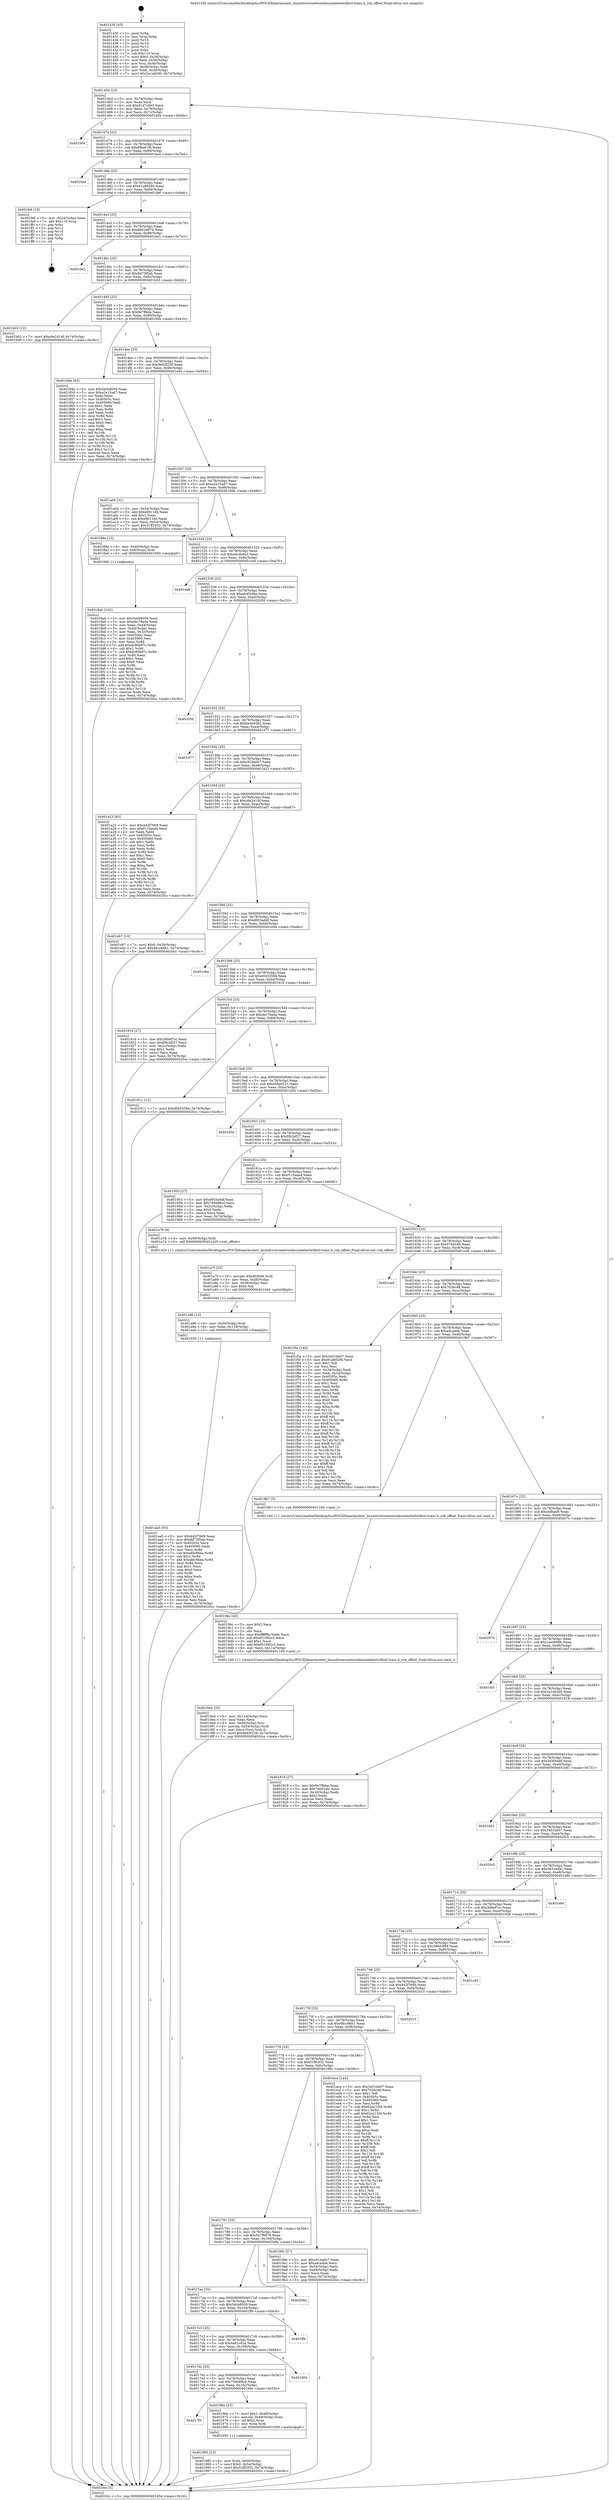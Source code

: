 digraph "0x401430" {
  label = "0x401430 (/mnt/c/Users/mathe/Desktop/tcc/POCII/binaries/extr_linuxdriversnetwirelessinteliwlwifiiwl-trans.h_rxb_offset_Final-ollvm.out::main(0))"
  labelloc = "t"
  node[shape=record]

  Entry [label="",width=0.3,height=0.3,shape=circle,fillcolor=black,style=filled]
  "0x40145d" [label="{
     0x40145d [23]\l
     | [instrs]\l
     &nbsp;&nbsp;0x40145d \<+3\>: mov -0x74(%rbp),%eax\l
     &nbsp;&nbsp;0x401460 \<+2\>: mov %eax,%ecx\l
     &nbsp;&nbsp;0x401462 \<+6\>: sub $0x81d7c903,%ecx\l
     &nbsp;&nbsp;0x401468 \<+3\>: mov %eax,-0x78(%rbp)\l
     &nbsp;&nbsp;0x40146b \<+3\>: mov %ecx,-0x7c(%rbp)\l
     &nbsp;&nbsp;0x40146e \<+6\>: je 0000000000401b0e \<main+0x6de\>\l
  }"]
  "0x401b0e" [label="{
     0x401b0e\l
  }", style=dashed]
  "0x401474" [label="{
     0x401474 [22]\l
     | [instrs]\l
     &nbsp;&nbsp;0x401474 \<+5\>: jmp 0000000000401479 \<main+0x49\>\l
     &nbsp;&nbsp;0x401479 \<+3\>: mov -0x78(%rbp),%eax\l
     &nbsp;&nbsp;0x40147c \<+5\>: sub $0x8f6e61f6,%eax\l
     &nbsp;&nbsp;0x401481 \<+3\>: mov %eax,-0x80(%rbp)\l
     &nbsp;&nbsp;0x401484 \<+6\>: je 0000000000401bed \<main+0x7bd\>\l
  }"]
  Exit [label="",width=0.3,height=0.3,shape=circle,fillcolor=black,style=filled,peripheries=2]
  "0x401bed" [label="{
     0x401bed\l
  }", style=dashed]
  "0x40148a" [label="{
     0x40148a [25]\l
     | [instrs]\l
     &nbsp;&nbsp;0x40148a \<+5\>: jmp 000000000040148f \<main+0x5f\>\l
     &nbsp;&nbsp;0x40148f \<+3\>: mov -0x78(%rbp),%eax\l
     &nbsp;&nbsp;0x401492 \<+5\>: sub $0x91a69280,%eax\l
     &nbsp;&nbsp;0x401497 \<+6\>: mov %eax,-0x84(%rbp)\l
     &nbsp;&nbsp;0x40149d \<+6\>: je 0000000000401fe6 \<main+0xbb6\>\l
  }"]
  "0x401aa5" [label="{
     0x401aa5 [93]\l
     | [instrs]\l
     &nbsp;&nbsp;0x401aa5 \<+5\>: mov $0x442f7669,%eax\l
     &nbsp;&nbsp;0x401aaa \<+5\>: mov $0x9d73f5ab,%esi\l
     &nbsp;&nbsp;0x401aaf \<+7\>: mov 0x40505c,%ecx\l
     &nbsp;&nbsp;0x401ab6 \<+7\>: mov 0x405060,%edx\l
     &nbsp;&nbsp;0x401abd \<+3\>: mov %ecx,%r8d\l
     &nbsp;&nbsp;0x401ac0 \<+7\>: sub $0xafdc9bea,%r8d\l
     &nbsp;&nbsp;0x401ac7 \<+4\>: sub $0x1,%r8d\l
     &nbsp;&nbsp;0x401acb \<+7\>: add $0xafdc9bea,%r8d\l
     &nbsp;&nbsp;0x401ad2 \<+4\>: imul %r8d,%ecx\l
     &nbsp;&nbsp;0x401ad6 \<+3\>: and $0x1,%ecx\l
     &nbsp;&nbsp;0x401ad9 \<+3\>: cmp $0x0,%ecx\l
     &nbsp;&nbsp;0x401adc \<+4\>: sete %r9b\l
     &nbsp;&nbsp;0x401ae0 \<+3\>: cmp $0xa,%edx\l
     &nbsp;&nbsp;0x401ae3 \<+4\>: setl %r10b\l
     &nbsp;&nbsp;0x401ae7 \<+3\>: mov %r9b,%r11b\l
     &nbsp;&nbsp;0x401aea \<+3\>: and %r10b,%r11b\l
     &nbsp;&nbsp;0x401aed \<+3\>: xor %r10b,%r9b\l
     &nbsp;&nbsp;0x401af0 \<+3\>: or %r9b,%r11b\l
     &nbsp;&nbsp;0x401af3 \<+4\>: test $0x1,%r11b\l
     &nbsp;&nbsp;0x401af7 \<+3\>: cmovne %esi,%eax\l
     &nbsp;&nbsp;0x401afa \<+3\>: mov %eax,-0x74(%rbp)\l
     &nbsp;&nbsp;0x401afd \<+5\>: jmp 00000000004020cc \<main+0xc9c\>\l
  }"]
  "0x401fe6" [label="{
     0x401fe6 [19]\l
     | [instrs]\l
     &nbsp;&nbsp;0x401fe6 \<+3\>: mov -0x24(%rbp),%eax\l
     &nbsp;&nbsp;0x401fe9 \<+7\>: add $0x110,%rsp\l
     &nbsp;&nbsp;0x401ff0 \<+1\>: pop %rbx\l
     &nbsp;&nbsp;0x401ff1 \<+2\>: pop %r12\l
     &nbsp;&nbsp;0x401ff3 \<+2\>: pop %r14\l
     &nbsp;&nbsp;0x401ff5 \<+2\>: pop %r15\l
     &nbsp;&nbsp;0x401ff7 \<+1\>: pop %rbp\l
     &nbsp;&nbsp;0x401ff8 \<+1\>: ret\l
  }"]
  "0x4014a3" [label="{
     0x4014a3 [25]\l
     | [instrs]\l
     &nbsp;&nbsp;0x4014a3 \<+5\>: jmp 00000000004014a8 \<main+0x78\>\l
     &nbsp;&nbsp;0x4014a8 \<+3\>: mov -0x78(%rbp),%eax\l
     &nbsp;&nbsp;0x4014ab \<+5\>: sub $0x9b43487d,%eax\l
     &nbsp;&nbsp;0x4014b0 \<+6\>: mov %eax,-0x88(%rbp)\l
     &nbsp;&nbsp;0x4014b6 \<+6\>: je 0000000000401be1 \<main+0x7b1\>\l
  }"]
  "0x401a96" [label="{
     0x401a96 [15]\l
     | [instrs]\l
     &nbsp;&nbsp;0x401a96 \<+4\>: mov -0x50(%rbp),%rdi\l
     &nbsp;&nbsp;0x401a9a \<+6\>: mov %eax,-0x118(%rbp)\l
     &nbsp;&nbsp;0x401aa0 \<+5\>: call 0000000000401030 \<free@plt\>\l
     | [calls]\l
     &nbsp;&nbsp;0x401030 \{1\} (unknown)\l
  }"]
  "0x401be1" [label="{
     0x401be1\l
  }", style=dashed]
  "0x4014bc" [label="{
     0x4014bc [25]\l
     | [instrs]\l
     &nbsp;&nbsp;0x4014bc \<+5\>: jmp 00000000004014c1 \<main+0x91\>\l
     &nbsp;&nbsp;0x4014c1 \<+3\>: mov -0x78(%rbp),%eax\l
     &nbsp;&nbsp;0x4014c4 \<+5\>: sub $0x9d73f5ab,%eax\l
     &nbsp;&nbsp;0x4014c9 \<+6\>: mov %eax,-0x8c(%rbp)\l
     &nbsp;&nbsp;0x4014cf \<+6\>: je 0000000000401b02 \<main+0x6d2\>\l
  }"]
  "0x401a7f" [label="{
     0x401a7f [23]\l
     | [instrs]\l
     &nbsp;&nbsp;0x401a7f \<+10\>: movabs $0x4030d6,%rdi\l
     &nbsp;&nbsp;0x401a89 \<+3\>: mov %eax,-0x58(%rbp)\l
     &nbsp;&nbsp;0x401a8c \<+3\>: mov -0x58(%rbp),%esi\l
     &nbsp;&nbsp;0x401a8f \<+2\>: mov $0x0,%al\l
     &nbsp;&nbsp;0x401a91 \<+5\>: call 0000000000401040 \<printf@plt\>\l
     | [calls]\l
     &nbsp;&nbsp;0x401040 \{1\} (unknown)\l
  }"]
  "0x401b02" [label="{
     0x401b02 [12]\l
     | [instrs]\l
     &nbsp;&nbsp;0x401b02 \<+7\>: movl $0xc6e2414f,-0x74(%rbp)\l
     &nbsp;&nbsp;0x401b09 \<+5\>: jmp 00000000004020cc \<main+0xc9c\>\l
  }"]
  "0x4014d5" [label="{
     0x4014d5 [25]\l
     | [instrs]\l
     &nbsp;&nbsp;0x4014d5 \<+5\>: jmp 00000000004014da \<main+0xaa\>\l
     &nbsp;&nbsp;0x4014da \<+3\>: mov -0x78(%rbp),%eax\l
     &nbsp;&nbsp;0x4014dd \<+5\>: sub $0x9e7ffebe,%eax\l
     &nbsp;&nbsp;0x4014e2 \<+6\>: mov %eax,-0x90(%rbp)\l
     &nbsp;&nbsp;0x4014e8 \<+6\>: je 000000000040184b \<main+0x41b\>\l
  }"]
  "0x4019e4" [label="{
     0x4019e4 [32]\l
     | [instrs]\l
     &nbsp;&nbsp;0x4019e4 \<+6\>: mov -0x114(%rbp),%ecx\l
     &nbsp;&nbsp;0x4019ea \<+3\>: imul %eax,%ecx\l
     &nbsp;&nbsp;0x4019ed \<+4\>: mov -0x50(%rbp),%rsi\l
     &nbsp;&nbsp;0x4019f1 \<+4\>: movslq -0x54(%rbp),%rdi\l
     &nbsp;&nbsp;0x4019f5 \<+3\>: mov %ecx,(%rsi,%rdi,4)\l
     &nbsp;&nbsp;0x4019f8 \<+7\>: movl $0x9e93f228,-0x74(%rbp)\l
     &nbsp;&nbsp;0x4019ff \<+5\>: jmp 00000000004020cc \<main+0xc9c\>\l
  }"]
  "0x40184b" [label="{
     0x40184b [83]\l
     | [instrs]\l
     &nbsp;&nbsp;0x40184b \<+5\>: mov $0x5dcb8059,%eax\l
     &nbsp;&nbsp;0x401850 \<+5\>: mov $0xa2e15ad7,%ecx\l
     &nbsp;&nbsp;0x401855 \<+2\>: xor %edx,%edx\l
     &nbsp;&nbsp;0x401857 \<+7\>: mov 0x40505c,%esi\l
     &nbsp;&nbsp;0x40185e \<+7\>: mov 0x405060,%edi\l
     &nbsp;&nbsp;0x401865 \<+3\>: sub $0x1,%edx\l
     &nbsp;&nbsp;0x401868 \<+3\>: mov %esi,%r8d\l
     &nbsp;&nbsp;0x40186b \<+3\>: add %edx,%r8d\l
     &nbsp;&nbsp;0x40186e \<+4\>: imul %r8d,%esi\l
     &nbsp;&nbsp;0x401872 \<+3\>: and $0x1,%esi\l
     &nbsp;&nbsp;0x401875 \<+3\>: cmp $0x0,%esi\l
     &nbsp;&nbsp;0x401878 \<+4\>: sete %r9b\l
     &nbsp;&nbsp;0x40187c \<+3\>: cmp $0xa,%edi\l
     &nbsp;&nbsp;0x40187f \<+4\>: setl %r10b\l
     &nbsp;&nbsp;0x401883 \<+3\>: mov %r9b,%r11b\l
     &nbsp;&nbsp;0x401886 \<+3\>: and %r10b,%r11b\l
     &nbsp;&nbsp;0x401889 \<+3\>: xor %r10b,%r9b\l
     &nbsp;&nbsp;0x40188c \<+3\>: or %r9b,%r11b\l
     &nbsp;&nbsp;0x40188f \<+4\>: test $0x1,%r11b\l
     &nbsp;&nbsp;0x401893 \<+3\>: cmovne %ecx,%eax\l
     &nbsp;&nbsp;0x401896 \<+3\>: mov %eax,-0x74(%rbp)\l
     &nbsp;&nbsp;0x401899 \<+5\>: jmp 00000000004020cc \<main+0xc9c\>\l
  }"]
  "0x4014ee" [label="{
     0x4014ee [25]\l
     | [instrs]\l
     &nbsp;&nbsp;0x4014ee \<+5\>: jmp 00000000004014f3 \<main+0xc3\>\l
     &nbsp;&nbsp;0x4014f3 \<+3\>: mov -0x78(%rbp),%eax\l
     &nbsp;&nbsp;0x4014f6 \<+5\>: sub $0x9e93f228,%eax\l
     &nbsp;&nbsp;0x4014fb \<+6\>: mov %eax,-0x94(%rbp)\l
     &nbsp;&nbsp;0x401501 \<+6\>: je 0000000000401a04 \<main+0x5d4\>\l
  }"]
  "0x4019bc" [label="{
     0x4019bc [40]\l
     | [instrs]\l
     &nbsp;&nbsp;0x4019bc \<+5\>: mov $0x2,%ecx\l
     &nbsp;&nbsp;0x4019c1 \<+1\>: cltd\l
     &nbsp;&nbsp;0x4019c2 \<+2\>: idiv %ecx\l
     &nbsp;&nbsp;0x4019c4 \<+6\>: imul $0xfffffffe,%edx,%ecx\l
     &nbsp;&nbsp;0x4019ca \<+6\>: sub $0xd51092c3,%ecx\l
     &nbsp;&nbsp;0x4019d0 \<+3\>: add $0x1,%ecx\l
     &nbsp;&nbsp;0x4019d3 \<+6\>: add $0xd51092c3,%ecx\l
     &nbsp;&nbsp;0x4019d9 \<+6\>: mov %ecx,-0x114(%rbp)\l
     &nbsp;&nbsp;0x4019df \<+5\>: call 0000000000401160 \<next_i\>\l
     | [calls]\l
     &nbsp;&nbsp;0x401160 \{1\} (/mnt/c/Users/mathe/Desktop/tcc/POCII/binaries/extr_linuxdriversnetwirelessinteliwlwifiiwl-trans.h_rxb_offset_Final-ollvm.out::next_i)\l
  }"]
  "0x401a04" [label="{
     0x401a04 [31]\l
     | [instrs]\l
     &nbsp;&nbsp;0x401a04 \<+3\>: mov -0x54(%rbp),%eax\l
     &nbsp;&nbsp;0x401a07 \<+5\>: add $0xe9911d4,%eax\l
     &nbsp;&nbsp;0x401a0c \<+3\>: add $0x1,%eax\l
     &nbsp;&nbsp;0x401a0f \<+5\>: sub $0xe9911d4,%eax\l
     &nbsp;&nbsp;0x401a14 \<+3\>: mov %eax,-0x54(%rbp)\l
     &nbsp;&nbsp;0x401a17 \<+7\>: movl $0x51ff1832,-0x74(%rbp)\l
     &nbsp;&nbsp;0x401a1e \<+5\>: jmp 00000000004020cc \<main+0xc9c\>\l
  }"]
  "0x401507" [label="{
     0x401507 [25]\l
     | [instrs]\l
     &nbsp;&nbsp;0x401507 \<+5\>: jmp 000000000040150c \<main+0xdc\>\l
     &nbsp;&nbsp;0x40150c \<+3\>: mov -0x78(%rbp),%eax\l
     &nbsp;&nbsp;0x40150f \<+5\>: sub $0xa2e15ad7,%eax\l
     &nbsp;&nbsp;0x401514 \<+6\>: mov %eax,-0x98(%rbp)\l
     &nbsp;&nbsp;0x40151a \<+6\>: je 000000000040189e \<main+0x46e\>\l
  }"]
  "0x401985" [label="{
     0x401985 [23]\l
     | [instrs]\l
     &nbsp;&nbsp;0x401985 \<+4\>: mov %rax,-0x50(%rbp)\l
     &nbsp;&nbsp;0x401989 \<+7\>: movl $0x0,-0x54(%rbp)\l
     &nbsp;&nbsp;0x401990 \<+7\>: movl $0x51ff1832,-0x74(%rbp)\l
     &nbsp;&nbsp;0x401997 \<+5\>: jmp 00000000004020cc \<main+0xc9c\>\l
  }"]
  "0x40189e" [label="{
     0x40189e [13]\l
     | [instrs]\l
     &nbsp;&nbsp;0x40189e \<+4\>: mov -0x40(%rbp),%rax\l
     &nbsp;&nbsp;0x4018a2 \<+4\>: mov 0x8(%rax),%rdi\l
     &nbsp;&nbsp;0x4018a6 \<+5\>: call 0000000000401060 \<atoi@plt\>\l
     | [calls]\l
     &nbsp;&nbsp;0x401060 \{1\} (unknown)\l
  }"]
  "0x401520" [label="{
     0x401520 [25]\l
     | [instrs]\l
     &nbsp;&nbsp;0x401520 \<+5\>: jmp 0000000000401525 \<main+0xf5\>\l
     &nbsp;&nbsp;0x401525 \<+3\>: mov -0x78(%rbp),%eax\l
     &nbsp;&nbsp;0x401528 \<+5\>: sub $0xa4c4bda2,%eax\l
     &nbsp;&nbsp;0x40152d \<+6\>: mov %eax,-0x9c(%rbp)\l
     &nbsp;&nbsp;0x401533 \<+6\>: je 0000000000401ea6 \<main+0xa76\>\l
  }"]
  "0x4017f5" [label="{
     0x4017f5\l
  }", style=dashed]
  "0x401ea6" [label="{
     0x401ea6\l
  }", style=dashed]
  "0x401539" [label="{
     0x401539 [25]\l
     | [instrs]\l
     &nbsp;&nbsp;0x401539 \<+5\>: jmp 000000000040153e \<main+0x10e\>\l
     &nbsp;&nbsp;0x40153e \<+3\>: mov -0x78(%rbp),%eax\l
     &nbsp;&nbsp;0x401541 \<+5\>: sub $0xab45c9ae,%eax\l
     &nbsp;&nbsp;0x401546 \<+6\>: mov %eax,-0xa0(%rbp)\l
     &nbsp;&nbsp;0x40154c \<+6\>: je 0000000000402050 \<main+0xc20\>\l
  }"]
  "0x40196e" [label="{
     0x40196e [23]\l
     | [instrs]\l
     &nbsp;&nbsp;0x40196e \<+7\>: movl $0x1,-0x48(%rbp)\l
     &nbsp;&nbsp;0x401975 \<+4\>: movslq -0x48(%rbp),%rax\l
     &nbsp;&nbsp;0x401979 \<+4\>: shl $0x2,%rax\l
     &nbsp;&nbsp;0x40197d \<+3\>: mov %rax,%rdi\l
     &nbsp;&nbsp;0x401980 \<+5\>: call 0000000000401050 \<malloc@plt\>\l
     | [calls]\l
     &nbsp;&nbsp;0x401050 \{1\} (unknown)\l
  }"]
  "0x402050" [label="{
     0x402050\l
  }", style=dashed]
  "0x401552" [label="{
     0x401552 [25]\l
     | [instrs]\l
     &nbsp;&nbsp;0x401552 \<+5\>: jmp 0000000000401557 \<main+0x127\>\l
     &nbsp;&nbsp;0x401557 \<+3\>: mov -0x78(%rbp),%eax\l
     &nbsp;&nbsp;0x40155a \<+5\>: sub $0xbe4e93b2,%eax\l
     &nbsp;&nbsp;0x40155f \<+6\>: mov %eax,-0xa4(%rbp)\l
     &nbsp;&nbsp;0x401565 \<+6\>: je 0000000000401d77 \<main+0x947\>\l
  }"]
  "0x4017dc" [label="{
     0x4017dc [25]\l
     | [instrs]\l
     &nbsp;&nbsp;0x4017dc \<+5\>: jmp 00000000004017e1 \<main+0x3b1\>\l
     &nbsp;&nbsp;0x4017e1 \<+3\>: mov -0x78(%rbp),%eax\l
     &nbsp;&nbsp;0x4017e4 \<+5\>: sub $0x759d89cd,%eax\l
     &nbsp;&nbsp;0x4017e9 \<+6\>: mov %eax,-0x10c(%rbp)\l
     &nbsp;&nbsp;0x4017ef \<+6\>: je 000000000040196e \<main+0x53e\>\l
  }"]
  "0x401d77" [label="{
     0x401d77\l
  }", style=dashed]
  "0x40156b" [label="{
     0x40156b [25]\l
     | [instrs]\l
     &nbsp;&nbsp;0x40156b \<+5\>: jmp 0000000000401570 \<main+0x140\>\l
     &nbsp;&nbsp;0x401570 \<+3\>: mov -0x78(%rbp),%eax\l
     &nbsp;&nbsp;0x401573 \<+5\>: sub $0xc61ba6c7,%eax\l
     &nbsp;&nbsp;0x401578 \<+6\>: mov %eax,-0xa8(%rbp)\l
     &nbsp;&nbsp;0x40157e \<+6\>: je 0000000000401a23 \<main+0x5f3\>\l
  }"]
  "0x401d04" [label="{
     0x401d04\l
  }", style=dashed]
  "0x401a23" [label="{
     0x401a23 [83]\l
     | [instrs]\l
     &nbsp;&nbsp;0x401a23 \<+5\>: mov $0x442f7669,%eax\l
     &nbsp;&nbsp;0x401a28 \<+5\>: mov $0xf115aaa4,%ecx\l
     &nbsp;&nbsp;0x401a2d \<+2\>: xor %edx,%edx\l
     &nbsp;&nbsp;0x401a2f \<+7\>: mov 0x40505c,%esi\l
     &nbsp;&nbsp;0x401a36 \<+7\>: mov 0x405060,%edi\l
     &nbsp;&nbsp;0x401a3d \<+3\>: sub $0x1,%edx\l
     &nbsp;&nbsp;0x401a40 \<+3\>: mov %esi,%r8d\l
     &nbsp;&nbsp;0x401a43 \<+3\>: add %edx,%r8d\l
     &nbsp;&nbsp;0x401a46 \<+4\>: imul %r8d,%esi\l
     &nbsp;&nbsp;0x401a4a \<+3\>: and $0x1,%esi\l
     &nbsp;&nbsp;0x401a4d \<+3\>: cmp $0x0,%esi\l
     &nbsp;&nbsp;0x401a50 \<+4\>: sete %r9b\l
     &nbsp;&nbsp;0x401a54 \<+3\>: cmp $0xa,%edi\l
     &nbsp;&nbsp;0x401a57 \<+4\>: setl %r10b\l
     &nbsp;&nbsp;0x401a5b \<+3\>: mov %r9b,%r11b\l
     &nbsp;&nbsp;0x401a5e \<+3\>: and %r10b,%r11b\l
     &nbsp;&nbsp;0x401a61 \<+3\>: xor %r10b,%r9b\l
     &nbsp;&nbsp;0x401a64 \<+3\>: or %r9b,%r11b\l
     &nbsp;&nbsp;0x401a67 \<+4\>: test $0x1,%r11b\l
     &nbsp;&nbsp;0x401a6b \<+3\>: cmovne %ecx,%eax\l
     &nbsp;&nbsp;0x401a6e \<+3\>: mov %eax,-0x74(%rbp)\l
     &nbsp;&nbsp;0x401a71 \<+5\>: jmp 00000000004020cc \<main+0xc9c\>\l
  }"]
  "0x401584" [label="{
     0x401584 [25]\l
     | [instrs]\l
     &nbsp;&nbsp;0x401584 \<+5\>: jmp 0000000000401589 \<main+0x159\>\l
     &nbsp;&nbsp;0x401589 \<+3\>: mov -0x78(%rbp),%eax\l
     &nbsp;&nbsp;0x40158c \<+5\>: sub $0xc6e2414f,%eax\l
     &nbsp;&nbsp;0x401591 \<+6\>: mov %eax,-0xac(%rbp)\l
     &nbsp;&nbsp;0x401597 \<+6\>: je 0000000000401eb7 \<main+0xa87\>\l
  }"]
  "0x4017c3" [label="{
     0x4017c3 [25]\l
     | [instrs]\l
     &nbsp;&nbsp;0x4017c3 \<+5\>: jmp 00000000004017c8 \<main+0x398\>\l
     &nbsp;&nbsp;0x4017c8 \<+3\>: mov -0x78(%rbp),%eax\l
     &nbsp;&nbsp;0x4017cb \<+5\>: sub $0x6a61c02a,%eax\l
     &nbsp;&nbsp;0x4017d0 \<+6\>: mov %eax,-0x108(%rbp)\l
     &nbsp;&nbsp;0x4017d6 \<+6\>: je 0000000000401d04 \<main+0x8d4\>\l
  }"]
  "0x401eb7" [label="{
     0x401eb7 [19]\l
     | [instrs]\l
     &nbsp;&nbsp;0x401eb7 \<+7\>: movl $0x0,-0x34(%rbp)\l
     &nbsp;&nbsp;0x401ebe \<+7\>: movl $0x48cc66b1,-0x74(%rbp)\l
     &nbsp;&nbsp;0x401ec5 \<+5\>: jmp 00000000004020cc \<main+0xc9c\>\l
  }"]
  "0x40159d" [label="{
     0x40159d [25]\l
     | [instrs]\l
     &nbsp;&nbsp;0x40159d \<+5\>: jmp 00000000004015a2 \<main+0x172\>\l
     &nbsp;&nbsp;0x4015a2 \<+3\>: mov -0x78(%rbp),%eax\l
     &nbsp;&nbsp;0x4015a5 \<+5\>: sub $0xd003addf,%eax\l
     &nbsp;&nbsp;0x4015aa \<+6\>: mov %eax,-0xb0(%rbp)\l
     &nbsp;&nbsp;0x4015b0 \<+6\>: je 0000000000401e9a \<main+0xa6a\>\l
  }"]
  "0x401ff9" [label="{
     0x401ff9\l
  }", style=dashed]
  "0x401e9a" [label="{
     0x401e9a\l
  }", style=dashed]
  "0x4015b6" [label="{
     0x4015b6 [25]\l
     | [instrs]\l
     &nbsp;&nbsp;0x4015b6 \<+5\>: jmp 00000000004015bb \<main+0x18b\>\l
     &nbsp;&nbsp;0x4015bb \<+3\>: mov -0x78(%rbp),%eax\l
     &nbsp;&nbsp;0x4015be \<+5\>: sub $0xd0453594,%eax\l
     &nbsp;&nbsp;0x4015c3 \<+6\>: mov %eax,-0xb4(%rbp)\l
     &nbsp;&nbsp;0x4015c9 \<+6\>: je 000000000040191d \<main+0x4ed\>\l
  }"]
  "0x4017aa" [label="{
     0x4017aa [25]\l
     | [instrs]\l
     &nbsp;&nbsp;0x4017aa \<+5\>: jmp 00000000004017af \<main+0x37f\>\l
     &nbsp;&nbsp;0x4017af \<+3\>: mov -0x78(%rbp),%eax\l
     &nbsp;&nbsp;0x4017b2 \<+5\>: sub $0x5dcb8059,%eax\l
     &nbsp;&nbsp;0x4017b7 \<+6\>: mov %eax,-0x104(%rbp)\l
     &nbsp;&nbsp;0x4017bd \<+6\>: je 0000000000401ff9 \<main+0xbc9\>\l
  }"]
  "0x40191d" [label="{
     0x40191d [27]\l
     | [instrs]\l
     &nbsp;&nbsp;0x40191d \<+5\>: mov $0x380ef7cc,%eax\l
     &nbsp;&nbsp;0x401922 \<+5\>: mov $0xf0b3df27,%ecx\l
     &nbsp;&nbsp;0x401927 \<+3\>: mov -0x2c(%rbp),%edx\l
     &nbsp;&nbsp;0x40192a \<+3\>: cmp $0x1,%edx\l
     &nbsp;&nbsp;0x40192d \<+3\>: cmovl %ecx,%eax\l
     &nbsp;&nbsp;0x401930 \<+3\>: mov %eax,-0x74(%rbp)\l
     &nbsp;&nbsp;0x401933 \<+5\>: jmp 00000000004020cc \<main+0xc9c\>\l
  }"]
  "0x4015cf" [label="{
     0x4015cf [25]\l
     | [instrs]\l
     &nbsp;&nbsp;0x4015cf \<+5\>: jmp 00000000004015d4 \<main+0x1a4\>\l
     &nbsp;&nbsp;0x4015d4 \<+3\>: mov -0x78(%rbp),%eax\l
     &nbsp;&nbsp;0x4015d7 \<+5\>: sub $0xdec78a4a,%eax\l
     &nbsp;&nbsp;0x4015dc \<+6\>: mov %eax,-0xb8(%rbp)\l
     &nbsp;&nbsp;0x4015e2 \<+6\>: je 0000000000401911 \<main+0x4e1\>\l
  }"]
  "0x40208a" [label="{
     0x40208a\l
  }", style=dashed]
  "0x401911" [label="{
     0x401911 [12]\l
     | [instrs]\l
     &nbsp;&nbsp;0x401911 \<+7\>: movl $0xd0453594,-0x74(%rbp)\l
     &nbsp;&nbsp;0x401918 \<+5\>: jmp 00000000004020cc \<main+0xc9c\>\l
  }"]
  "0x4015e8" [label="{
     0x4015e8 [25]\l
     | [instrs]\l
     &nbsp;&nbsp;0x4015e8 \<+5\>: jmp 00000000004015ed \<main+0x1bd\>\l
     &nbsp;&nbsp;0x4015ed \<+3\>: mov -0x78(%rbp),%eax\l
     &nbsp;&nbsp;0x4015f0 \<+5\>: sub $0xe56b0221,%eax\l
     &nbsp;&nbsp;0x4015f5 \<+6\>: mov %eax,-0xbc(%rbp)\l
     &nbsp;&nbsp;0x4015fb \<+6\>: je 0000000000401d5e \<main+0x92e\>\l
  }"]
  "0x401791" [label="{
     0x401791 [25]\l
     | [instrs]\l
     &nbsp;&nbsp;0x401791 \<+5\>: jmp 0000000000401796 \<main+0x366\>\l
     &nbsp;&nbsp;0x401796 \<+3\>: mov -0x78(%rbp),%eax\l
     &nbsp;&nbsp;0x401799 \<+5\>: sub $0x5b7f6679,%eax\l
     &nbsp;&nbsp;0x40179e \<+6\>: mov %eax,-0x100(%rbp)\l
     &nbsp;&nbsp;0x4017a4 \<+6\>: je 000000000040208a \<main+0xc5a\>\l
  }"]
  "0x401d5e" [label="{
     0x401d5e\l
  }", style=dashed]
  "0x401601" [label="{
     0x401601 [25]\l
     | [instrs]\l
     &nbsp;&nbsp;0x401601 \<+5\>: jmp 0000000000401606 \<main+0x1d6\>\l
     &nbsp;&nbsp;0x401606 \<+3\>: mov -0x78(%rbp),%eax\l
     &nbsp;&nbsp;0x401609 \<+5\>: sub $0xf0b3df27,%eax\l
     &nbsp;&nbsp;0x40160e \<+6\>: mov %eax,-0xc0(%rbp)\l
     &nbsp;&nbsp;0x401614 \<+6\>: je 0000000000401953 \<main+0x523\>\l
  }"]
  "0x40199c" [label="{
     0x40199c [27]\l
     | [instrs]\l
     &nbsp;&nbsp;0x40199c \<+5\>: mov $0xc61ba6c7,%eax\l
     &nbsp;&nbsp;0x4019a1 \<+5\>: mov $0xa4ca4de,%ecx\l
     &nbsp;&nbsp;0x4019a6 \<+3\>: mov -0x54(%rbp),%edx\l
     &nbsp;&nbsp;0x4019a9 \<+3\>: cmp -0x48(%rbp),%edx\l
     &nbsp;&nbsp;0x4019ac \<+3\>: cmovl %ecx,%eax\l
     &nbsp;&nbsp;0x4019af \<+3\>: mov %eax,-0x74(%rbp)\l
     &nbsp;&nbsp;0x4019b2 \<+5\>: jmp 00000000004020cc \<main+0xc9c\>\l
  }"]
  "0x401953" [label="{
     0x401953 [27]\l
     | [instrs]\l
     &nbsp;&nbsp;0x401953 \<+5\>: mov $0xd003addf,%eax\l
     &nbsp;&nbsp;0x401958 \<+5\>: mov $0x759d89cd,%ecx\l
     &nbsp;&nbsp;0x40195d \<+3\>: mov -0x2c(%rbp),%edx\l
     &nbsp;&nbsp;0x401960 \<+3\>: cmp $0x0,%edx\l
     &nbsp;&nbsp;0x401963 \<+3\>: cmove %ecx,%eax\l
     &nbsp;&nbsp;0x401966 \<+3\>: mov %eax,-0x74(%rbp)\l
     &nbsp;&nbsp;0x401969 \<+5\>: jmp 00000000004020cc \<main+0xc9c\>\l
  }"]
  "0x40161a" [label="{
     0x40161a [25]\l
     | [instrs]\l
     &nbsp;&nbsp;0x40161a \<+5\>: jmp 000000000040161f \<main+0x1ef\>\l
     &nbsp;&nbsp;0x40161f \<+3\>: mov -0x78(%rbp),%eax\l
     &nbsp;&nbsp;0x401622 \<+5\>: sub $0xf115aaa4,%eax\l
     &nbsp;&nbsp;0x401627 \<+6\>: mov %eax,-0xc4(%rbp)\l
     &nbsp;&nbsp;0x40162d \<+6\>: je 0000000000401a76 \<main+0x646\>\l
  }"]
  "0x401778" [label="{
     0x401778 [25]\l
     | [instrs]\l
     &nbsp;&nbsp;0x401778 \<+5\>: jmp 000000000040177d \<main+0x34d\>\l
     &nbsp;&nbsp;0x40177d \<+3\>: mov -0x78(%rbp),%eax\l
     &nbsp;&nbsp;0x401780 \<+5\>: sub $0x51ff1832,%eax\l
     &nbsp;&nbsp;0x401785 \<+6\>: mov %eax,-0xfc(%rbp)\l
     &nbsp;&nbsp;0x40178b \<+6\>: je 000000000040199c \<main+0x56c\>\l
  }"]
  "0x401a76" [label="{
     0x401a76 [9]\l
     | [instrs]\l
     &nbsp;&nbsp;0x401a76 \<+4\>: mov -0x50(%rbp),%rdi\l
     &nbsp;&nbsp;0x401a7a \<+5\>: call 0000000000401420 \<rxb_offset\>\l
     | [calls]\l
     &nbsp;&nbsp;0x401420 \{1\} (/mnt/c/Users/mathe/Desktop/tcc/POCII/binaries/extr_linuxdriversnetwirelessinteliwlwifiiwl-trans.h_rxb_offset_Final-ollvm.out::rxb_offset)\l
  }"]
  "0x401633" [label="{
     0x401633 [25]\l
     | [instrs]\l
     &nbsp;&nbsp;0x401633 \<+5\>: jmp 0000000000401638 \<main+0x208\>\l
     &nbsp;&nbsp;0x401638 \<+3\>: mov -0x78(%rbp),%eax\l
     &nbsp;&nbsp;0x40163b \<+5\>: sub $0x3744049,%eax\l
     &nbsp;&nbsp;0x401640 \<+6\>: mov %eax,-0xc8(%rbp)\l
     &nbsp;&nbsp;0x401646 \<+6\>: je 0000000000401ce9 \<main+0x8b9\>\l
  }"]
  "0x401eca" [label="{
     0x401eca [144]\l
     | [instrs]\l
     &nbsp;&nbsp;0x401eca \<+5\>: mov $0x3451bb07,%eax\l
     &nbsp;&nbsp;0x401ecf \<+5\>: mov $0x7026c48,%ecx\l
     &nbsp;&nbsp;0x401ed4 \<+2\>: mov $0x1,%dl\l
     &nbsp;&nbsp;0x401ed6 \<+7\>: mov 0x40505c,%esi\l
     &nbsp;&nbsp;0x401edd \<+7\>: mov 0x405060,%edi\l
     &nbsp;&nbsp;0x401ee4 \<+3\>: mov %esi,%r8d\l
     &nbsp;&nbsp;0x401ee7 \<+7\>: sub $0x62e215f4,%r8d\l
     &nbsp;&nbsp;0x401eee \<+4\>: sub $0x1,%r8d\l
     &nbsp;&nbsp;0x401ef2 \<+7\>: add $0x62e215f4,%r8d\l
     &nbsp;&nbsp;0x401ef9 \<+4\>: imul %r8d,%esi\l
     &nbsp;&nbsp;0x401efd \<+3\>: and $0x1,%esi\l
     &nbsp;&nbsp;0x401f00 \<+3\>: cmp $0x0,%esi\l
     &nbsp;&nbsp;0x401f03 \<+4\>: sete %r9b\l
     &nbsp;&nbsp;0x401f07 \<+3\>: cmp $0xa,%edi\l
     &nbsp;&nbsp;0x401f0a \<+4\>: setl %r10b\l
     &nbsp;&nbsp;0x401f0e \<+3\>: mov %r9b,%r11b\l
     &nbsp;&nbsp;0x401f11 \<+4\>: xor $0xff,%r11b\l
     &nbsp;&nbsp;0x401f15 \<+3\>: mov %r10b,%bl\l
     &nbsp;&nbsp;0x401f18 \<+3\>: xor $0xff,%bl\l
     &nbsp;&nbsp;0x401f1b \<+3\>: xor $0x1,%dl\l
     &nbsp;&nbsp;0x401f1e \<+3\>: mov %r11b,%r14b\l
     &nbsp;&nbsp;0x401f21 \<+4\>: and $0xff,%r14b\l
     &nbsp;&nbsp;0x401f25 \<+3\>: and %dl,%r9b\l
     &nbsp;&nbsp;0x401f28 \<+3\>: mov %bl,%r15b\l
     &nbsp;&nbsp;0x401f2b \<+4\>: and $0xff,%r15b\l
     &nbsp;&nbsp;0x401f2f \<+3\>: and %dl,%r10b\l
     &nbsp;&nbsp;0x401f32 \<+3\>: or %r9b,%r14b\l
     &nbsp;&nbsp;0x401f35 \<+3\>: or %r10b,%r15b\l
     &nbsp;&nbsp;0x401f38 \<+3\>: xor %r15b,%r14b\l
     &nbsp;&nbsp;0x401f3b \<+3\>: or %bl,%r11b\l
     &nbsp;&nbsp;0x401f3e \<+4\>: xor $0xff,%r11b\l
     &nbsp;&nbsp;0x401f42 \<+3\>: or $0x1,%dl\l
     &nbsp;&nbsp;0x401f45 \<+3\>: and %dl,%r11b\l
     &nbsp;&nbsp;0x401f48 \<+3\>: or %r11b,%r14b\l
     &nbsp;&nbsp;0x401f4b \<+4\>: test $0x1,%r14b\l
     &nbsp;&nbsp;0x401f4f \<+3\>: cmovne %ecx,%eax\l
     &nbsp;&nbsp;0x401f52 \<+3\>: mov %eax,-0x74(%rbp)\l
     &nbsp;&nbsp;0x401f55 \<+5\>: jmp 00000000004020cc \<main+0xc9c\>\l
  }"]
  "0x401ce9" [label="{
     0x401ce9\l
  }", style=dashed]
  "0x40164c" [label="{
     0x40164c [25]\l
     | [instrs]\l
     &nbsp;&nbsp;0x40164c \<+5\>: jmp 0000000000401651 \<main+0x221\>\l
     &nbsp;&nbsp;0x401651 \<+3\>: mov -0x78(%rbp),%eax\l
     &nbsp;&nbsp;0x401654 \<+5\>: sub $0x7026c48,%eax\l
     &nbsp;&nbsp;0x401659 \<+6\>: mov %eax,-0xcc(%rbp)\l
     &nbsp;&nbsp;0x40165f \<+6\>: je 0000000000401f5a \<main+0xb2a\>\l
  }"]
  "0x40175f" [label="{
     0x40175f [25]\l
     | [instrs]\l
     &nbsp;&nbsp;0x40175f \<+5\>: jmp 0000000000401764 \<main+0x334\>\l
     &nbsp;&nbsp;0x401764 \<+3\>: mov -0x78(%rbp),%eax\l
     &nbsp;&nbsp;0x401767 \<+5\>: sub $0x48cc66b1,%eax\l
     &nbsp;&nbsp;0x40176c \<+6\>: mov %eax,-0xf8(%rbp)\l
     &nbsp;&nbsp;0x401772 \<+6\>: je 0000000000401eca \<main+0xa9a\>\l
  }"]
  "0x401f5a" [label="{
     0x401f5a [140]\l
     | [instrs]\l
     &nbsp;&nbsp;0x401f5a \<+5\>: mov $0x3451bb07,%eax\l
     &nbsp;&nbsp;0x401f5f \<+5\>: mov $0x91a69280,%ecx\l
     &nbsp;&nbsp;0x401f64 \<+2\>: mov $0x1,%dl\l
     &nbsp;&nbsp;0x401f66 \<+2\>: xor %esi,%esi\l
     &nbsp;&nbsp;0x401f68 \<+3\>: mov -0x34(%rbp),%edi\l
     &nbsp;&nbsp;0x401f6b \<+3\>: mov %edi,-0x24(%rbp)\l
     &nbsp;&nbsp;0x401f6e \<+7\>: mov 0x40505c,%edi\l
     &nbsp;&nbsp;0x401f75 \<+8\>: mov 0x405060,%r8d\l
     &nbsp;&nbsp;0x401f7d \<+3\>: sub $0x1,%esi\l
     &nbsp;&nbsp;0x401f80 \<+3\>: mov %edi,%r9d\l
     &nbsp;&nbsp;0x401f83 \<+3\>: add %esi,%r9d\l
     &nbsp;&nbsp;0x401f86 \<+4\>: imul %r9d,%edi\l
     &nbsp;&nbsp;0x401f8a \<+3\>: and $0x1,%edi\l
     &nbsp;&nbsp;0x401f8d \<+3\>: cmp $0x0,%edi\l
     &nbsp;&nbsp;0x401f90 \<+4\>: sete %r10b\l
     &nbsp;&nbsp;0x401f94 \<+4\>: cmp $0xa,%r8d\l
     &nbsp;&nbsp;0x401f98 \<+4\>: setl %r11b\l
     &nbsp;&nbsp;0x401f9c \<+3\>: mov %r10b,%bl\l
     &nbsp;&nbsp;0x401f9f \<+3\>: xor $0xff,%bl\l
     &nbsp;&nbsp;0x401fa2 \<+3\>: mov %r11b,%r14b\l
     &nbsp;&nbsp;0x401fa5 \<+4\>: xor $0xff,%r14b\l
     &nbsp;&nbsp;0x401fa9 \<+3\>: xor $0x1,%dl\l
     &nbsp;&nbsp;0x401fac \<+3\>: mov %bl,%r15b\l
     &nbsp;&nbsp;0x401faf \<+4\>: and $0xff,%r15b\l
     &nbsp;&nbsp;0x401fb3 \<+3\>: and %dl,%r10b\l
     &nbsp;&nbsp;0x401fb6 \<+3\>: mov %r14b,%r12b\l
     &nbsp;&nbsp;0x401fb9 \<+4\>: and $0xff,%r12b\l
     &nbsp;&nbsp;0x401fbd \<+3\>: and %dl,%r11b\l
     &nbsp;&nbsp;0x401fc0 \<+3\>: or %r10b,%r15b\l
     &nbsp;&nbsp;0x401fc3 \<+3\>: or %r11b,%r12b\l
     &nbsp;&nbsp;0x401fc6 \<+3\>: xor %r12b,%r15b\l
     &nbsp;&nbsp;0x401fc9 \<+3\>: or %r14b,%bl\l
     &nbsp;&nbsp;0x401fcc \<+3\>: xor $0xff,%bl\l
     &nbsp;&nbsp;0x401fcf \<+3\>: or $0x1,%dl\l
     &nbsp;&nbsp;0x401fd2 \<+2\>: and %dl,%bl\l
     &nbsp;&nbsp;0x401fd4 \<+3\>: or %bl,%r15b\l
     &nbsp;&nbsp;0x401fd7 \<+4\>: test $0x1,%r15b\l
     &nbsp;&nbsp;0x401fdb \<+3\>: cmovne %ecx,%eax\l
     &nbsp;&nbsp;0x401fde \<+3\>: mov %eax,-0x74(%rbp)\l
     &nbsp;&nbsp;0x401fe1 \<+5\>: jmp 00000000004020cc \<main+0xc9c\>\l
  }"]
  "0x401665" [label="{
     0x401665 [25]\l
     | [instrs]\l
     &nbsp;&nbsp;0x401665 \<+5\>: jmp 000000000040166a \<main+0x23a\>\l
     &nbsp;&nbsp;0x40166a \<+3\>: mov -0x78(%rbp),%eax\l
     &nbsp;&nbsp;0x40166d \<+5\>: sub $0xa4ca4de,%eax\l
     &nbsp;&nbsp;0x401672 \<+6\>: mov %eax,-0xd0(%rbp)\l
     &nbsp;&nbsp;0x401678 \<+6\>: je 00000000004019b7 \<main+0x587\>\l
  }"]
  "0x402015" [label="{
     0x402015\l
  }", style=dashed]
  "0x4019b7" [label="{
     0x4019b7 [5]\l
     | [instrs]\l
     &nbsp;&nbsp;0x4019b7 \<+5\>: call 0000000000401160 \<next_i\>\l
     | [calls]\l
     &nbsp;&nbsp;0x401160 \{1\} (/mnt/c/Users/mathe/Desktop/tcc/POCII/binaries/extr_linuxdriversnetwirelessinteliwlwifiiwl-trans.h_rxb_offset_Final-ollvm.out::next_i)\l
  }"]
  "0x40167e" [label="{
     0x40167e [25]\l
     | [instrs]\l
     &nbsp;&nbsp;0x40167e \<+5\>: jmp 0000000000401683 \<main+0x253\>\l
     &nbsp;&nbsp;0x401683 \<+3\>: mov -0x78(%rbp),%eax\l
     &nbsp;&nbsp;0x401686 \<+5\>: sub $0xcbfbae9,%eax\l
     &nbsp;&nbsp;0x40168b \<+6\>: mov %eax,-0xd4(%rbp)\l
     &nbsp;&nbsp;0x401691 \<+6\>: je 000000000040207e \<main+0xc4e\>\l
  }"]
  "0x401746" [label="{
     0x401746 [25]\l
     | [instrs]\l
     &nbsp;&nbsp;0x401746 \<+5\>: jmp 000000000040174b \<main+0x31b\>\l
     &nbsp;&nbsp;0x40174b \<+3\>: mov -0x78(%rbp),%eax\l
     &nbsp;&nbsp;0x40174e \<+5\>: sub $0x442f7669,%eax\l
     &nbsp;&nbsp;0x401753 \<+6\>: mov %eax,-0xf4(%rbp)\l
     &nbsp;&nbsp;0x401759 \<+6\>: je 0000000000402015 \<main+0xbe5\>\l
  }"]
  "0x40207e" [label="{
     0x40207e\l
  }", style=dashed]
  "0x401697" [label="{
     0x401697 [25]\l
     | [instrs]\l
     &nbsp;&nbsp;0x401697 \<+5\>: jmp 000000000040169c \<main+0x26c\>\l
     &nbsp;&nbsp;0x40169c \<+3\>: mov -0x78(%rbp),%eax\l
     &nbsp;&nbsp;0x40169f \<+5\>: sub $0x1ae0609b,%eax\l
     &nbsp;&nbsp;0x4016a4 \<+6\>: mov %eax,-0xd8(%rbp)\l
     &nbsp;&nbsp;0x4016aa \<+6\>: je 0000000000401dcf \<main+0x99f\>\l
  }"]
  "0x401c45" [label="{
     0x401c45\l
  }", style=dashed]
  "0x401dcf" [label="{
     0x401dcf\l
  }", style=dashed]
  "0x4016b0" [label="{
     0x4016b0 [25]\l
     | [instrs]\l
     &nbsp;&nbsp;0x4016b0 \<+5\>: jmp 00000000004016b5 \<main+0x285\>\l
     &nbsp;&nbsp;0x4016b5 \<+3\>: mov -0x78(%rbp),%eax\l
     &nbsp;&nbsp;0x4016b8 \<+5\>: sub $0x2a1eb3d0,%eax\l
     &nbsp;&nbsp;0x4016bd \<+6\>: mov %eax,-0xdc(%rbp)\l
     &nbsp;&nbsp;0x4016c3 \<+6\>: je 0000000000401818 \<main+0x3e8\>\l
  }"]
  "0x40172d" [label="{
     0x40172d [25]\l
     | [instrs]\l
     &nbsp;&nbsp;0x40172d \<+5\>: jmp 0000000000401732 \<main+0x302\>\l
     &nbsp;&nbsp;0x401732 \<+3\>: mov -0x78(%rbp),%eax\l
     &nbsp;&nbsp;0x401735 \<+5\>: sub $0x396d3f89,%eax\l
     &nbsp;&nbsp;0x40173a \<+6\>: mov %eax,-0xf0(%rbp)\l
     &nbsp;&nbsp;0x401740 \<+6\>: je 0000000000401c45 \<main+0x815\>\l
  }"]
  "0x401818" [label="{
     0x401818 [27]\l
     | [instrs]\l
     &nbsp;&nbsp;0x401818 \<+5\>: mov $0x9e7ffebe,%eax\l
     &nbsp;&nbsp;0x40181d \<+5\>: mov $0x766d1afc,%ecx\l
     &nbsp;&nbsp;0x401822 \<+3\>: mov -0x30(%rbp),%edx\l
     &nbsp;&nbsp;0x401825 \<+3\>: cmp $0x2,%edx\l
     &nbsp;&nbsp;0x401828 \<+3\>: cmovne %ecx,%eax\l
     &nbsp;&nbsp;0x40182b \<+3\>: mov %eax,-0x74(%rbp)\l
     &nbsp;&nbsp;0x40182e \<+5\>: jmp 00000000004020cc \<main+0xc9c\>\l
  }"]
  "0x4016c9" [label="{
     0x4016c9 [25]\l
     | [instrs]\l
     &nbsp;&nbsp;0x4016c9 \<+5\>: jmp 00000000004016ce \<main+0x29e\>\l
     &nbsp;&nbsp;0x4016ce \<+3\>: mov -0x78(%rbp),%eax\l
     &nbsp;&nbsp;0x4016d1 \<+5\>: sub $0x3450bb6f,%eax\l
     &nbsp;&nbsp;0x4016d6 \<+6\>: mov %eax,-0xe0(%rbp)\l
     &nbsp;&nbsp;0x4016dc \<+6\>: je 0000000000401b61 \<main+0x731\>\l
  }"]
  "0x4020cc" [label="{
     0x4020cc [5]\l
     | [instrs]\l
     &nbsp;&nbsp;0x4020cc \<+5\>: jmp 000000000040145d \<main+0x2d\>\l
  }"]
  "0x401430" [label="{
     0x401430 [45]\l
     | [instrs]\l
     &nbsp;&nbsp;0x401430 \<+1\>: push %rbp\l
     &nbsp;&nbsp;0x401431 \<+3\>: mov %rsp,%rbp\l
     &nbsp;&nbsp;0x401434 \<+2\>: push %r15\l
     &nbsp;&nbsp;0x401436 \<+2\>: push %r14\l
     &nbsp;&nbsp;0x401438 \<+2\>: push %r12\l
     &nbsp;&nbsp;0x40143a \<+1\>: push %rbx\l
     &nbsp;&nbsp;0x40143b \<+7\>: sub $0x110,%rsp\l
     &nbsp;&nbsp;0x401442 \<+7\>: movl $0x0,-0x34(%rbp)\l
     &nbsp;&nbsp;0x401449 \<+3\>: mov %edi,-0x38(%rbp)\l
     &nbsp;&nbsp;0x40144c \<+4\>: mov %rsi,-0x40(%rbp)\l
     &nbsp;&nbsp;0x401450 \<+3\>: mov -0x38(%rbp),%edi\l
     &nbsp;&nbsp;0x401453 \<+3\>: mov %edi,-0x30(%rbp)\l
     &nbsp;&nbsp;0x401456 \<+7\>: movl $0x2a1eb3d0,-0x74(%rbp)\l
  }"]
  "0x4018ab" [label="{
     0x4018ab [102]\l
     | [instrs]\l
     &nbsp;&nbsp;0x4018ab \<+5\>: mov $0x5dcb8059,%ecx\l
     &nbsp;&nbsp;0x4018b0 \<+5\>: mov $0xdec78a4a,%edx\l
     &nbsp;&nbsp;0x4018b5 \<+3\>: mov %eax,-0x44(%rbp)\l
     &nbsp;&nbsp;0x4018b8 \<+3\>: mov -0x44(%rbp),%eax\l
     &nbsp;&nbsp;0x4018bb \<+3\>: mov %eax,-0x2c(%rbp)\l
     &nbsp;&nbsp;0x4018be \<+7\>: mov 0x40505c,%eax\l
     &nbsp;&nbsp;0x4018c5 \<+7\>: mov 0x405060,%esi\l
     &nbsp;&nbsp;0x4018cc \<+3\>: mov %eax,%r8d\l
     &nbsp;&nbsp;0x4018cf \<+7\>: add $0xdc90b97c,%r8d\l
     &nbsp;&nbsp;0x4018d6 \<+4\>: sub $0x1,%r8d\l
     &nbsp;&nbsp;0x4018da \<+7\>: sub $0xdc90b97c,%r8d\l
     &nbsp;&nbsp;0x4018e1 \<+4\>: imul %r8d,%eax\l
     &nbsp;&nbsp;0x4018e5 \<+3\>: and $0x1,%eax\l
     &nbsp;&nbsp;0x4018e8 \<+3\>: cmp $0x0,%eax\l
     &nbsp;&nbsp;0x4018eb \<+4\>: sete %r9b\l
     &nbsp;&nbsp;0x4018ef \<+3\>: cmp $0xa,%esi\l
     &nbsp;&nbsp;0x4018f2 \<+4\>: setl %r10b\l
     &nbsp;&nbsp;0x4018f6 \<+3\>: mov %r9b,%r11b\l
     &nbsp;&nbsp;0x4018f9 \<+3\>: and %r10b,%r11b\l
     &nbsp;&nbsp;0x4018fc \<+3\>: xor %r10b,%r9b\l
     &nbsp;&nbsp;0x4018ff \<+3\>: or %r9b,%r11b\l
     &nbsp;&nbsp;0x401902 \<+4\>: test $0x1,%r11b\l
     &nbsp;&nbsp;0x401906 \<+3\>: cmovne %edx,%ecx\l
     &nbsp;&nbsp;0x401909 \<+3\>: mov %ecx,-0x74(%rbp)\l
     &nbsp;&nbsp;0x40190c \<+5\>: jmp 00000000004020cc \<main+0xc9c\>\l
  }"]
  "0x401938" [label="{
     0x401938\l
  }", style=dashed]
  "0x401b61" [label="{
     0x401b61\l
  }", style=dashed]
  "0x4016e2" [label="{
     0x4016e2 [25]\l
     | [instrs]\l
     &nbsp;&nbsp;0x4016e2 \<+5\>: jmp 00000000004016e7 \<main+0x2b7\>\l
     &nbsp;&nbsp;0x4016e7 \<+3\>: mov -0x78(%rbp),%eax\l
     &nbsp;&nbsp;0x4016ea \<+5\>: sub $0x3451bb07,%eax\l
     &nbsp;&nbsp;0x4016ef \<+6\>: mov %eax,-0xe4(%rbp)\l
     &nbsp;&nbsp;0x4016f5 \<+6\>: je 00000000004020c5 \<main+0xc95\>\l
  }"]
  "0x401714" [label="{
     0x401714 [25]\l
     | [instrs]\l
     &nbsp;&nbsp;0x401714 \<+5\>: jmp 0000000000401719 \<main+0x2e9\>\l
     &nbsp;&nbsp;0x401719 \<+3\>: mov -0x78(%rbp),%eax\l
     &nbsp;&nbsp;0x40171c \<+5\>: sub $0x380ef7cc,%eax\l
     &nbsp;&nbsp;0x401721 \<+6\>: mov %eax,-0xec(%rbp)\l
     &nbsp;&nbsp;0x401727 \<+6\>: je 0000000000401938 \<main+0x508\>\l
  }"]
  "0x4020c5" [label="{
     0x4020c5\l
  }", style=dashed]
  "0x4016fb" [label="{
     0x4016fb [25]\l
     | [instrs]\l
     &nbsp;&nbsp;0x4016fb \<+5\>: jmp 0000000000401700 \<main+0x2d0\>\l
     &nbsp;&nbsp;0x401700 \<+3\>: mov -0x78(%rbp),%eax\l
     &nbsp;&nbsp;0x401703 \<+5\>: sub $0x3631e4bc,%eax\l
     &nbsp;&nbsp;0x401708 \<+6\>: mov %eax,-0xe8(%rbp)\l
     &nbsp;&nbsp;0x40170e \<+6\>: je 0000000000401e8e \<main+0xa5e\>\l
  }"]
  "0x401e8e" [label="{
     0x401e8e\l
  }", style=dashed]
  Entry -> "0x401430" [label=" 1"]
  "0x40145d" -> "0x401b0e" [label=" 0"]
  "0x40145d" -> "0x401474" [label=" 18"]
  "0x401fe6" -> Exit [label=" 1"]
  "0x401474" -> "0x401bed" [label=" 0"]
  "0x401474" -> "0x40148a" [label=" 18"]
  "0x401f5a" -> "0x4020cc" [label=" 1"]
  "0x40148a" -> "0x401fe6" [label=" 1"]
  "0x40148a" -> "0x4014a3" [label=" 17"]
  "0x401eca" -> "0x4020cc" [label=" 1"]
  "0x4014a3" -> "0x401be1" [label=" 0"]
  "0x4014a3" -> "0x4014bc" [label=" 17"]
  "0x401eb7" -> "0x4020cc" [label=" 1"]
  "0x4014bc" -> "0x401b02" [label=" 1"]
  "0x4014bc" -> "0x4014d5" [label=" 16"]
  "0x401b02" -> "0x4020cc" [label=" 1"]
  "0x4014d5" -> "0x40184b" [label=" 1"]
  "0x4014d5" -> "0x4014ee" [label=" 15"]
  "0x401aa5" -> "0x4020cc" [label=" 1"]
  "0x4014ee" -> "0x401a04" [label=" 1"]
  "0x4014ee" -> "0x401507" [label=" 14"]
  "0x401a96" -> "0x401aa5" [label=" 1"]
  "0x401507" -> "0x40189e" [label=" 1"]
  "0x401507" -> "0x401520" [label=" 13"]
  "0x401a7f" -> "0x401a96" [label=" 1"]
  "0x401520" -> "0x401ea6" [label=" 0"]
  "0x401520" -> "0x401539" [label=" 13"]
  "0x401a76" -> "0x401a7f" [label=" 1"]
  "0x401539" -> "0x402050" [label=" 0"]
  "0x401539" -> "0x401552" [label=" 13"]
  "0x401a23" -> "0x4020cc" [label=" 1"]
  "0x401552" -> "0x401d77" [label=" 0"]
  "0x401552" -> "0x40156b" [label=" 13"]
  "0x4019e4" -> "0x4020cc" [label=" 1"]
  "0x40156b" -> "0x401a23" [label=" 1"]
  "0x40156b" -> "0x401584" [label=" 12"]
  "0x4019bc" -> "0x4019e4" [label=" 1"]
  "0x401584" -> "0x401eb7" [label=" 1"]
  "0x401584" -> "0x40159d" [label=" 11"]
  "0x40199c" -> "0x4020cc" [label=" 2"]
  "0x40159d" -> "0x401e9a" [label=" 0"]
  "0x40159d" -> "0x4015b6" [label=" 11"]
  "0x401985" -> "0x4020cc" [label=" 1"]
  "0x4015b6" -> "0x40191d" [label=" 1"]
  "0x4015b6" -> "0x4015cf" [label=" 10"]
  "0x4017dc" -> "0x4017f5" [label=" 0"]
  "0x4015cf" -> "0x401911" [label=" 1"]
  "0x4015cf" -> "0x4015e8" [label=" 9"]
  "0x4017dc" -> "0x40196e" [label=" 1"]
  "0x4015e8" -> "0x401d5e" [label=" 0"]
  "0x4015e8" -> "0x401601" [label=" 9"]
  "0x4017c3" -> "0x4017dc" [label=" 1"]
  "0x401601" -> "0x401953" [label=" 1"]
  "0x401601" -> "0x40161a" [label=" 8"]
  "0x4017c3" -> "0x401d04" [label=" 0"]
  "0x40161a" -> "0x401a76" [label=" 1"]
  "0x40161a" -> "0x401633" [label=" 7"]
  "0x4017aa" -> "0x4017c3" [label=" 1"]
  "0x401633" -> "0x401ce9" [label=" 0"]
  "0x401633" -> "0x40164c" [label=" 7"]
  "0x4017aa" -> "0x401ff9" [label=" 0"]
  "0x40164c" -> "0x401f5a" [label=" 1"]
  "0x40164c" -> "0x401665" [label=" 6"]
  "0x401791" -> "0x4017aa" [label=" 1"]
  "0x401665" -> "0x4019b7" [label=" 1"]
  "0x401665" -> "0x40167e" [label=" 5"]
  "0x401791" -> "0x40208a" [label=" 0"]
  "0x40167e" -> "0x40207e" [label=" 0"]
  "0x40167e" -> "0x401697" [label=" 5"]
  "0x401778" -> "0x401791" [label=" 1"]
  "0x401697" -> "0x401dcf" [label=" 0"]
  "0x401697" -> "0x4016b0" [label=" 5"]
  "0x401778" -> "0x40199c" [label=" 2"]
  "0x4016b0" -> "0x401818" [label=" 1"]
  "0x4016b0" -> "0x4016c9" [label=" 4"]
  "0x401818" -> "0x4020cc" [label=" 1"]
  "0x401430" -> "0x40145d" [label=" 1"]
  "0x4020cc" -> "0x40145d" [label=" 17"]
  "0x40184b" -> "0x4020cc" [label=" 1"]
  "0x40189e" -> "0x4018ab" [label=" 1"]
  "0x4018ab" -> "0x4020cc" [label=" 1"]
  "0x401911" -> "0x4020cc" [label=" 1"]
  "0x40191d" -> "0x4020cc" [label=" 1"]
  "0x401953" -> "0x4020cc" [label=" 1"]
  "0x40175f" -> "0x401778" [label=" 3"]
  "0x4016c9" -> "0x401b61" [label=" 0"]
  "0x4016c9" -> "0x4016e2" [label=" 4"]
  "0x40175f" -> "0x401eca" [label=" 1"]
  "0x4016e2" -> "0x4020c5" [label=" 0"]
  "0x4016e2" -> "0x4016fb" [label=" 4"]
  "0x401746" -> "0x40175f" [label=" 4"]
  "0x4016fb" -> "0x401e8e" [label=" 0"]
  "0x4016fb" -> "0x401714" [label=" 4"]
  "0x40196e" -> "0x401985" [label=" 1"]
  "0x401714" -> "0x401938" [label=" 0"]
  "0x401714" -> "0x40172d" [label=" 4"]
  "0x4019b7" -> "0x4019bc" [label=" 1"]
  "0x40172d" -> "0x401c45" [label=" 0"]
  "0x40172d" -> "0x401746" [label=" 4"]
  "0x401a04" -> "0x4020cc" [label=" 1"]
  "0x401746" -> "0x402015" [label=" 0"]
}
